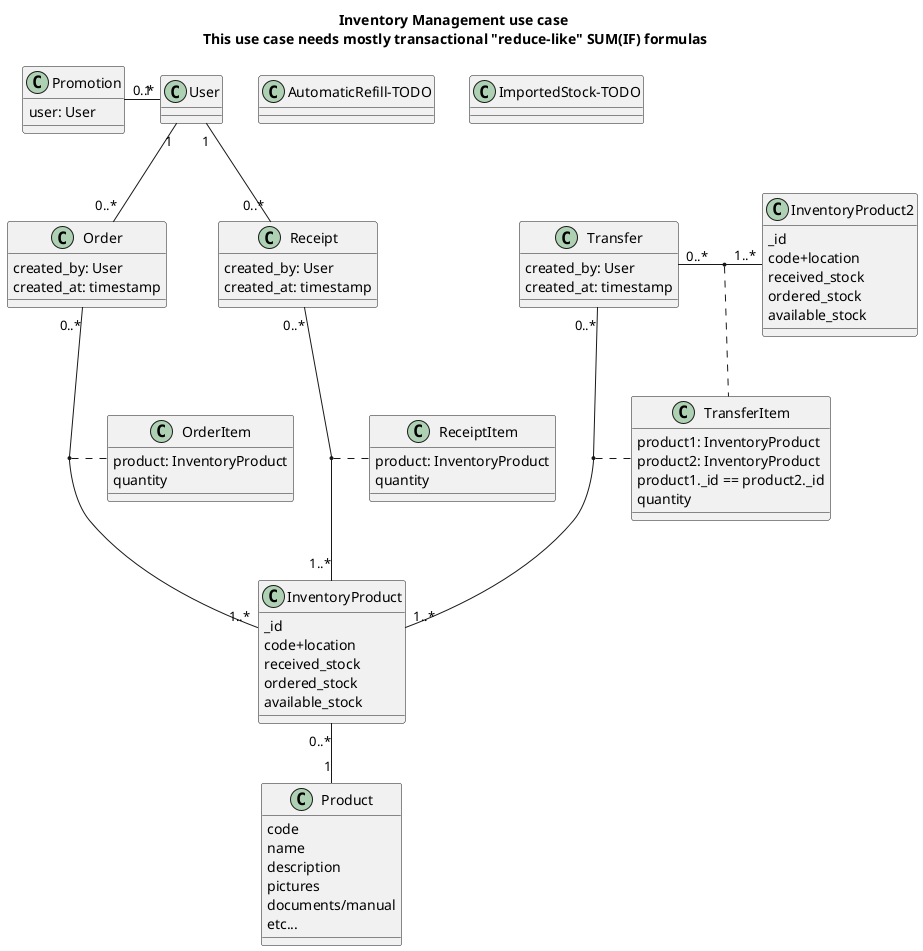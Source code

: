 @startuml FormulasInventoryManagement

title Inventory Management use case \n\
This use case needs mostly transactional "reduce-like" SUM(IF) formulas


class User

Order "0..*" -up- "1" User
Receipt "0..*" -up- "1" User
Promotion "0..*" - "1" User

class Product {
    code
    name
    description
    pictures
    documents/manual
    etc...
}

class InventoryProduct {
    _id
    code+location
    received_stock
    ordered_stock
    available_stock
}
class InventoryProduct2 {
    _id
    code+location
    received_stock
    ordered_stock
    available_stock
}

class Order {
  created_by: User
  created_at: timestamp
}
class OrderItem {
    product: InventoryProduct
    quantity
}
Order "0..*" -- "1..*" InventoryProduct
(Order, InventoryProduct) .. OrderItem

class Receipt {
  created_by: User
  created_at: timestamp
}
class ReceiptItem {
    product: InventoryProduct
    quantity
}
Receipt "0..*" -- "1..*" InventoryProduct
(Receipt, InventoryProduct) .. ReceiptItem

InventoryProduct "0..*" -- "1" Product


class Transfer {
  created_by: User
  created_at: timestamp
}
class TransferItem {
    product1: InventoryProduct
    product2: InventoryProduct
    product1._id == product2._id
    quantity
}
Transfer "0..*" -- "1..*" InventoryProduct
(Transfer, InventoryProduct) .. TransferItem
Transfer "0..*" - "1..*" InventoryProduct2
(Transfer, InventoryProduct2) .. TransferItem

class Promotion {
    user: User
}

class AutomaticRefill-TODO
class ImportedStock-TODO

@enduml
